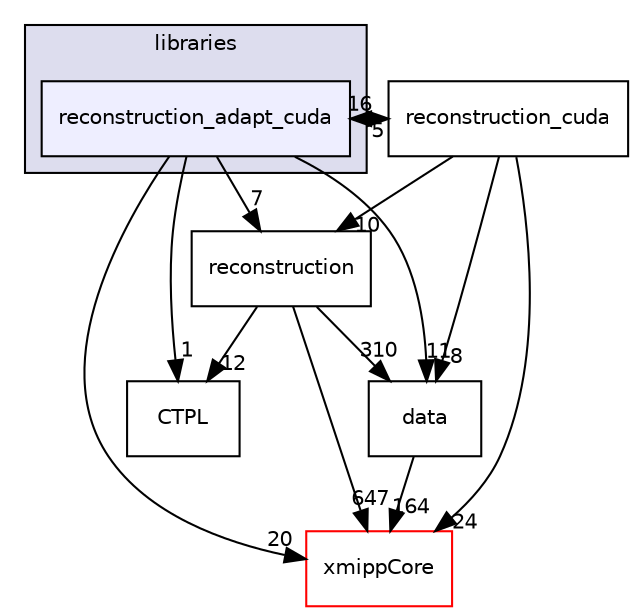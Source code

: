 digraph "xmipp/libraries/reconstruction_adapt_cuda" {
  compound=true
  node [ fontsize="10", fontname="Helvetica"];
  edge [ labelfontsize="10", labelfontname="Helvetica"];
  subgraph clusterdir_29dba3f3840f20df3b04d1972e99046b {
    graph [ bgcolor="#ddddee", pencolor="black", label="libraries" fontname="Helvetica", fontsize="10", URL="dir_29dba3f3840f20df3b04d1972e99046b.html"]
  dir_a92d463e74dcb5f701e89aef39f8d292 [shape=box, label="reconstruction_adapt_cuda", style="filled", fillcolor="#eeeeff", pencolor="black", URL="dir_a92d463e74dcb5f701e89aef39f8d292.html"];
  }
  dir_02b15c2011e26cf58f557fc966b9a0d4 [shape=box label="data" URL="dir_02b15c2011e26cf58f557fc966b9a0d4.html"];
  dir_24a57299b5841ef541d8250a7552ffe2 [shape=box label="reconstruction_cuda" URL="dir_24a57299b5841ef541d8250a7552ffe2.html"];
  dir_ce4d0d8fc85c2c70612466225bfce71d [shape=box label="xmippCore" fillcolor="white" style="filled" color="red" URL="dir_ce4d0d8fc85c2c70612466225bfce71d.html"];
  dir_28683db7d591bb6aab1650ae2c6e488e [shape=box label="reconstruction" URL="dir_28683db7d591bb6aab1650ae2c6e488e.html"];
  dir_0a0d6a71ee549d3a654215eb2a5f2420 [shape=box label="CTPL" URL="dir_0a0d6a71ee549d3a654215eb2a5f2420.html"];
  dir_02b15c2011e26cf58f557fc966b9a0d4->dir_ce4d0d8fc85c2c70612466225bfce71d [headlabel="164", labeldistance=1.5 headhref="dir_000111_000266.html"];
  dir_24a57299b5841ef541d8250a7552ffe2->dir_02b15c2011e26cf58f557fc966b9a0d4 [headlabel="8", labeldistance=1.5 headhref="dir_000332_000111.html"];
  dir_24a57299b5841ef541d8250a7552ffe2->dir_a92d463e74dcb5f701e89aef39f8d292 [headlabel="5", labeldistance=1.5 headhref="dir_000332_000338.html"];
  dir_24a57299b5841ef541d8250a7552ffe2->dir_ce4d0d8fc85c2c70612466225bfce71d [headlabel="24", labeldistance=1.5 headhref="dir_000332_000266.html"];
  dir_24a57299b5841ef541d8250a7552ffe2->dir_28683db7d591bb6aab1650ae2c6e488e [headlabel="10", labeldistance=1.5 headhref="dir_000332_000092.html"];
  dir_a92d463e74dcb5f701e89aef39f8d292->dir_02b15c2011e26cf58f557fc966b9a0d4 [headlabel="11", labeldistance=1.5 headhref="dir_000338_000111.html"];
  dir_a92d463e74dcb5f701e89aef39f8d292->dir_24a57299b5841ef541d8250a7552ffe2 [headlabel="16", labeldistance=1.5 headhref="dir_000338_000332.html"];
  dir_a92d463e74dcb5f701e89aef39f8d292->dir_ce4d0d8fc85c2c70612466225bfce71d [headlabel="20", labeldistance=1.5 headhref="dir_000338_000266.html"];
  dir_a92d463e74dcb5f701e89aef39f8d292->dir_28683db7d591bb6aab1650ae2c6e488e [headlabel="7", labeldistance=1.5 headhref="dir_000338_000092.html"];
  dir_a92d463e74dcb5f701e89aef39f8d292->dir_0a0d6a71ee549d3a654215eb2a5f2420 [headlabel="1", labeldistance=1.5 headhref="dir_000338_000000.html"];
  dir_28683db7d591bb6aab1650ae2c6e488e->dir_02b15c2011e26cf58f557fc966b9a0d4 [headlabel="310", labeldistance=1.5 headhref="dir_000092_000111.html"];
  dir_28683db7d591bb6aab1650ae2c6e488e->dir_ce4d0d8fc85c2c70612466225bfce71d [headlabel="647", labeldistance=1.5 headhref="dir_000092_000266.html"];
  dir_28683db7d591bb6aab1650ae2c6e488e->dir_0a0d6a71ee549d3a654215eb2a5f2420 [headlabel="12", labeldistance=1.5 headhref="dir_000092_000000.html"];
}
